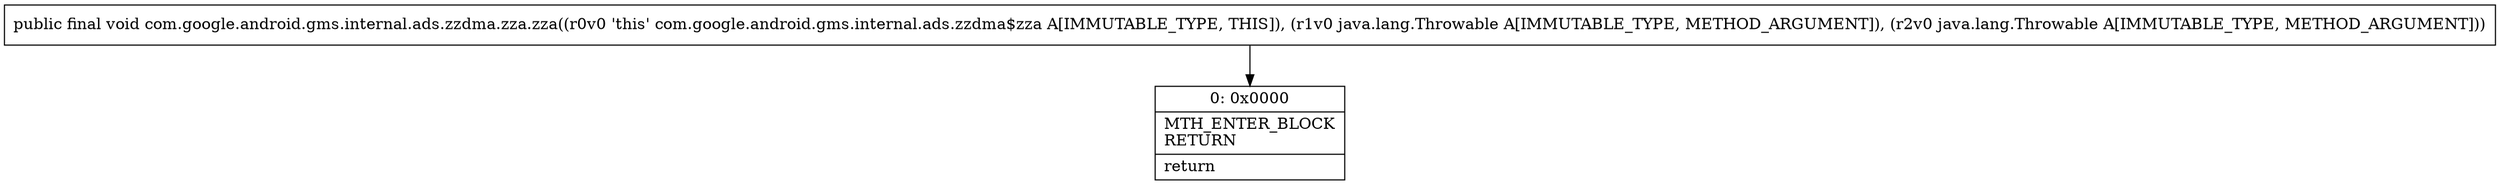 digraph "CFG forcom.google.android.gms.internal.ads.zzdma.zza.zza(Ljava\/lang\/Throwable;Ljava\/lang\/Throwable;)V" {
Node_0 [shape=record,label="{0\:\ 0x0000|MTH_ENTER_BLOCK\lRETURN\l|return\l}"];
MethodNode[shape=record,label="{public final void com.google.android.gms.internal.ads.zzdma.zza.zza((r0v0 'this' com.google.android.gms.internal.ads.zzdma$zza A[IMMUTABLE_TYPE, THIS]), (r1v0 java.lang.Throwable A[IMMUTABLE_TYPE, METHOD_ARGUMENT]), (r2v0 java.lang.Throwable A[IMMUTABLE_TYPE, METHOD_ARGUMENT])) }"];
MethodNode -> Node_0;
}

